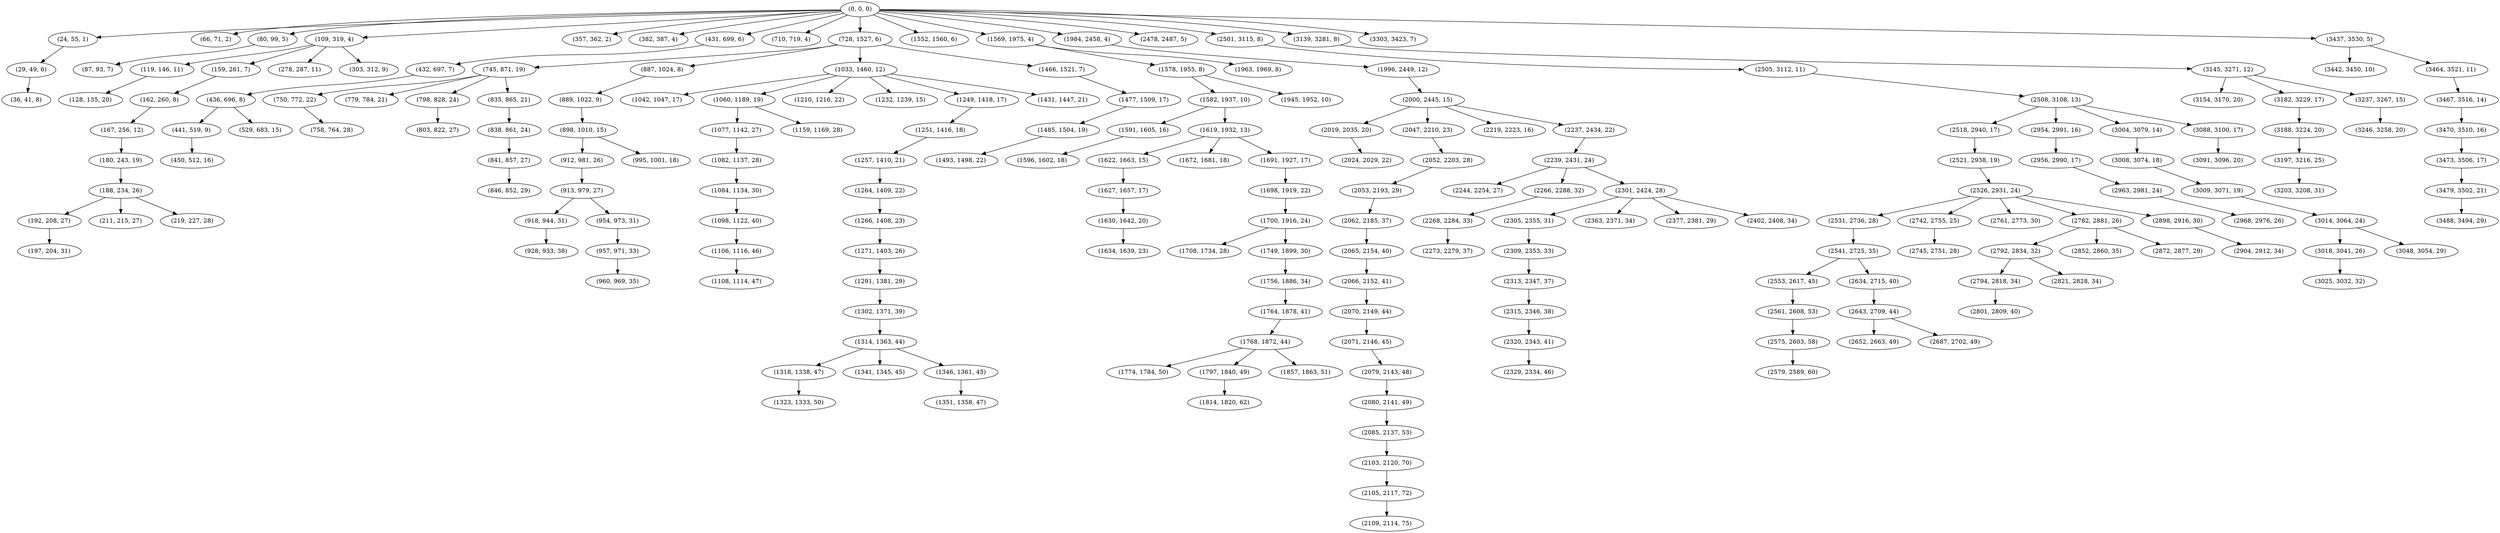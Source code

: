 digraph tree {
    "(0, 0, 0)";
    "(24, 55, 1)";
    "(29, 49, 6)";
    "(36, 41, 8)";
    "(66, 71, 2)";
    "(80, 99, 5)";
    "(87, 93, 7)";
    "(109, 319, 4)";
    "(119, 146, 11)";
    "(128, 135, 20)";
    "(159, 261, 7)";
    "(162, 260, 8)";
    "(167, 256, 12)";
    "(180, 243, 19)";
    "(188, 234, 26)";
    "(192, 208, 27)";
    "(197, 204, 31)";
    "(211, 215, 27)";
    "(219, 227, 28)";
    "(278, 287, 11)";
    "(303, 312, 9)";
    "(357, 362, 2)";
    "(382, 387, 4)";
    "(431, 699, 6)";
    "(432, 697, 7)";
    "(436, 696, 8)";
    "(441, 519, 9)";
    "(450, 512, 16)";
    "(529, 683, 15)";
    "(710, 719, 4)";
    "(728, 1527, 6)";
    "(745, 871, 19)";
    "(750, 772, 22)";
    "(758, 764, 28)";
    "(779, 784, 21)";
    "(798, 828, 24)";
    "(803, 822, 27)";
    "(835, 865, 21)";
    "(838, 861, 24)";
    "(841, 857, 27)";
    "(846, 852, 29)";
    "(887, 1024, 8)";
    "(889, 1022, 9)";
    "(898, 1010, 15)";
    "(912, 981, 26)";
    "(913, 979, 27)";
    "(918, 944, 31)";
    "(928, 933, 38)";
    "(954, 973, 31)";
    "(957, 971, 33)";
    "(960, 969, 35)";
    "(995, 1001, 18)";
    "(1033, 1460, 12)";
    "(1042, 1047, 17)";
    "(1060, 1189, 19)";
    "(1077, 1142, 27)";
    "(1082, 1137, 28)";
    "(1084, 1134, 30)";
    "(1098, 1122, 40)";
    "(1106, 1116, 46)";
    "(1108, 1114, 47)";
    "(1159, 1169, 28)";
    "(1210, 1216, 22)";
    "(1232, 1239, 15)";
    "(1249, 1418, 17)";
    "(1251, 1416, 18)";
    "(1257, 1410, 21)";
    "(1264, 1409, 22)";
    "(1266, 1408, 23)";
    "(1271, 1403, 26)";
    "(1291, 1381, 29)";
    "(1302, 1371, 39)";
    "(1314, 1363, 44)";
    "(1318, 1338, 47)";
    "(1323, 1333, 50)";
    "(1341, 1345, 45)";
    "(1346, 1361, 45)";
    "(1351, 1358, 47)";
    "(1431, 1447, 21)";
    "(1466, 1521, 7)";
    "(1477, 1509, 17)";
    "(1485, 1504, 19)";
    "(1493, 1498, 22)";
    "(1552, 1560, 6)";
    "(1569, 1975, 4)";
    "(1578, 1955, 8)";
    "(1582, 1937, 10)";
    "(1591, 1605, 16)";
    "(1596, 1602, 18)";
    "(1619, 1932, 13)";
    "(1622, 1663, 15)";
    "(1627, 1657, 17)";
    "(1630, 1642, 20)";
    "(1634, 1639, 23)";
    "(1672, 1681, 18)";
    "(1691, 1927, 17)";
    "(1698, 1919, 22)";
    "(1700, 1916, 24)";
    "(1708, 1734, 28)";
    "(1749, 1899, 30)";
    "(1756, 1886, 34)";
    "(1764, 1878, 41)";
    "(1768, 1872, 44)";
    "(1774, 1784, 50)";
    "(1797, 1840, 49)";
    "(1814, 1820, 62)";
    "(1857, 1863, 51)";
    "(1945, 1952, 10)";
    "(1963, 1969, 8)";
    "(1984, 2458, 4)";
    "(1996, 2449, 12)";
    "(2000, 2445, 15)";
    "(2019, 2035, 20)";
    "(2024, 2029, 22)";
    "(2047, 2210, 23)";
    "(2052, 2203, 28)";
    "(2053, 2193, 29)";
    "(2062, 2185, 37)";
    "(2065, 2154, 40)";
    "(2066, 2152, 41)";
    "(2070, 2149, 44)";
    "(2071, 2146, 45)";
    "(2079, 2143, 48)";
    "(2080, 2141, 49)";
    "(2085, 2137, 53)";
    "(2103, 2120, 70)";
    "(2105, 2117, 72)";
    "(2109, 2114, 75)";
    "(2219, 2223, 16)";
    "(2237, 2434, 22)";
    "(2239, 2431, 24)";
    "(2244, 2254, 27)";
    "(2266, 2288, 32)";
    "(2268, 2284, 33)";
    "(2273, 2279, 37)";
    "(2301, 2424, 28)";
    "(2305, 2355, 31)";
    "(2309, 2353, 33)";
    "(2313, 2347, 37)";
    "(2315, 2346, 38)";
    "(2320, 2343, 41)";
    "(2329, 2334, 46)";
    "(2363, 2371, 34)";
    "(2377, 2381, 29)";
    "(2402, 2408, 34)";
    "(2478, 2487, 5)";
    "(2501, 3115, 8)";
    "(2505, 3112, 11)";
    "(2508, 3108, 13)";
    "(2518, 2940, 17)";
    "(2521, 2938, 19)";
    "(2526, 2931, 24)";
    "(2531, 2736, 28)";
    "(2541, 2725, 35)";
    "(2553, 2617, 45)";
    "(2561, 2608, 53)";
    "(2575, 2603, 58)";
    "(2579, 2589, 60)";
    "(2634, 2715, 40)";
    "(2643, 2709, 44)";
    "(2652, 2663, 49)";
    "(2687, 2702, 49)";
    "(2742, 2755, 25)";
    "(2745, 2751, 28)";
    "(2761, 2773, 30)";
    "(2782, 2881, 26)";
    "(2792, 2834, 32)";
    "(2794, 2818, 34)";
    "(2801, 2809, 40)";
    "(2821, 2828, 34)";
    "(2852, 2860, 35)";
    "(2872, 2877, 29)";
    "(2898, 2916, 30)";
    "(2904, 2912, 34)";
    "(2954, 2991, 16)";
    "(2956, 2990, 17)";
    "(2963, 2981, 24)";
    "(2968, 2976, 26)";
    "(3004, 3079, 14)";
    "(3008, 3074, 18)";
    "(3009, 3071, 19)";
    "(3014, 3064, 24)";
    "(3018, 3041, 26)";
    "(3025, 3032, 32)";
    "(3048, 3054, 29)";
    "(3088, 3100, 17)";
    "(3091, 3096, 20)";
    "(3139, 3281, 8)";
    "(3145, 3271, 12)";
    "(3154, 3170, 20)";
    "(3182, 3229, 17)";
    "(3188, 3224, 20)";
    "(3197, 3216, 25)";
    "(3203, 3208, 31)";
    "(3237, 3267, 15)";
    "(3246, 3258, 20)";
    "(3303, 3423, 7)";
    "(3437, 3530, 5)";
    "(3442, 3450, 10)";
    "(3464, 3521, 11)";
    "(3467, 3516, 14)";
    "(3470, 3510, 16)";
    "(3473, 3506, 17)";
    "(3479, 3502, 21)";
    "(3488, 3494, 29)";
    "(0, 0, 0)" -> "(24, 55, 1)";
    "(0, 0, 0)" -> "(66, 71, 2)";
    "(0, 0, 0)" -> "(80, 99, 5)";
    "(0, 0, 0)" -> "(109, 319, 4)";
    "(0, 0, 0)" -> "(357, 362, 2)";
    "(0, 0, 0)" -> "(382, 387, 4)";
    "(0, 0, 0)" -> "(431, 699, 6)";
    "(0, 0, 0)" -> "(710, 719, 4)";
    "(0, 0, 0)" -> "(728, 1527, 6)";
    "(0, 0, 0)" -> "(1552, 1560, 6)";
    "(0, 0, 0)" -> "(1569, 1975, 4)";
    "(0, 0, 0)" -> "(1984, 2458, 4)";
    "(0, 0, 0)" -> "(2478, 2487, 5)";
    "(0, 0, 0)" -> "(2501, 3115, 8)";
    "(0, 0, 0)" -> "(3139, 3281, 8)";
    "(0, 0, 0)" -> "(3303, 3423, 7)";
    "(0, 0, 0)" -> "(3437, 3530, 5)";
    "(24, 55, 1)" -> "(29, 49, 6)";
    "(29, 49, 6)" -> "(36, 41, 8)";
    "(80, 99, 5)" -> "(87, 93, 7)";
    "(109, 319, 4)" -> "(119, 146, 11)";
    "(109, 319, 4)" -> "(159, 261, 7)";
    "(109, 319, 4)" -> "(278, 287, 11)";
    "(109, 319, 4)" -> "(303, 312, 9)";
    "(119, 146, 11)" -> "(128, 135, 20)";
    "(159, 261, 7)" -> "(162, 260, 8)";
    "(162, 260, 8)" -> "(167, 256, 12)";
    "(167, 256, 12)" -> "(180, 243, 19)";
    "(180, 243, 19)" -> "(188, 234, 26)";
    "(188, 234, 26)" -> "(192, 208, 27)";
    "(188, 234, 26)" -> "(211, 215, 27)";
    "(188, 234, 26)" -> "(219, 227, 28)";
    "(192, 208, 27)" -> "(197, 204, 31)";
    "(431, 699, 6)" -> "(432, 697, 7)";
    "(432, 697, 7)" -> "(436, 696, 8)";
    "(436, 696, 8)" -> "(441, 519, 9)";
    "(436, 696, 8)" -> "(529, 683, 15)";
    "(441, 519, 9)" -> "(450, 512, 16)";
    "(728, 1527, 6)" -> "(745, 871, 19)";
    "(728, 1527, 6)" -> "(887, 1024, 8)";
    "(728, 1527, 6)" -> "(1033, 1460, 12)";
    "(728, 1527, 6)" -> "(1466, 1521, 7)";
    "(745, 871, 19)" -> "(750, 772, 22)";
    "(745, 871, 19)" -> "(779, 784, 21)";
    "(745, 871, 19)" -> "(798, 828, 24)";
    "(745, 871, 19)" -> "(835, 865, 21)";
    "(750, 772, 22)" -> "(758, 764, 28)";
    "(798, 828, 24)" -> "(803, 822, 27)";
    "(835, 865, 21)" -> "(838, 861, 24)";
    "(838, 861, 24)" -> "(841, 857, 27)";
    "(841, 857, 27)" -> "(846, 852, 29)";
    "(887, 1024, 8)" -> "(889, 1022, 9)";
    "(889, 1022, 9)" -> "(898, 1010, 15)";
    "(898, 1010, 15)" -> "(912, 981, 26)";
    "(898, 1010, 15)" -> "(995, 1001, 18)";
    "(912, 981, 26)" -> "(913, 979, 27)";
    "(913, 979, 27)" -> "(918, 944, 31)";
    "(913, 979, 27)" -> "(954, 973, 31)";
    "(918, 944, 31)" -> "(928, 933, 38)";
    "(954, 973, 31)" -> "(957, 971, 33)";
    "(957, 971, 33)" -> "(960, 969, 35)";
    "(1033, 1460, 12)" -> "(1042, 1047, 17)";
    "(1033, 1460, 12)" -> "(1060, 1189, 19)";
    "(1033, 1460, 12)" -> "(1210, 1216, 22)";
    "(1033, 1460, 12)" -> "(1232, 1239, 15)";
    "(1033, 1460, 12)" -> "(1249, 1418, 17)";
    "(1033, 1460, 12)" -> "(1431, 1447, 21)";
    "(1060, 1189, 19)" -> "(1077, 1142, 27)";
    "(1060, 1189, 19)" -> "(1159, 1169, 28)";
    "(1077, 1142, 27)" -> "(1082, 1137, 28)";
    "(1082, 1137, 28)" -> "(1084, 1134, 30)";
    "(1084, 1134, 30)" -> "(1098, 1122, 40)";
    "(1098, 1122, 40)" -> "(1106, 1116, 46)";
    "(1106, 1116, 46)" -> "(1108, 1114, 47)";
    "(1249, 1418, 17)" -> "(1251, 1416, 18)";
    "(1251, 1416, 18)" -> "(1257, 1410, 21)";
    "(1257, 1410, 21)" -> "(1264, 1409, 22)";
    "(1264, 1409, 22)" -> "(1266, 1408, 23)";
    "(1266, 1408, 23)" -> "(1271, 1403, 26)";
    "(1271, 1403, 26)" -> "(1291, 1381, 29)";
    "(1291, 1381, 29)" -> "(1302, 1371, 39)";
    "(1302, 1371, 39)" -> "(1314, 1363, 44)";
    "(1314, 1363, 44)" -> "(1318, 1338, 47)";
    "(1314, 1363, 44)" -> "(1341, 1345, 45)";
    "(1314, 1363, 44)" -> "(1346, 1361, 45)";
    "(1318, 1338, 47)" -> "(1323, 1333, 50)";
    "(1346, 1361, 45)" -> "(1351, 1358, 47)";
    "(1466, 1521, 7)" -> "(1477, 1509, 17)";
    "(1477, 1509, 17)" -> "(1485, 1504, 19)";
    "(1485, 1504, 19)" -> "(1493, 1498, 22)";
    "(1569, 1975, 4)" -> "(1578, 1955, 8)";
    "(1569, 1975, 4)" -> "(1963, 1969, 8)";
    "(1578, 1955, 8)" -> "(1582, 1937, 10)";
    "(1578, 1955, 8)" -> "(1945, 1952, 10)";
    "(1582, 1937, 10)" -> "(1591, 1605, 16)";
    "(1582, 1937, 10)" -> "(1619, 1932, 13)";
    "(1591, 1605, 16)" -> "(1596, 1602, 18)";
    "(1619, 1932, 13)" -> "(1622, 1663, 15)";
    "(1619, 1932, 13)" -> "(1672, 1681, 18)";
    "(1619, 1932, 13)" -> "(1691, 1927, 17)";
    "(1622, 1663, 15)" -> "(1627, 1657, 17)";
    "(1627, 1657, 17)" -> "(1630, 1642, 20)";
    "(1630, 1642, 20)" -> "(1634, 1639, 23)";
    "(1691, 1927, 17)" -> "(1698, 1919, 22)";
    "(1698, 1919, 22)" -> "(1700, 1916, 24)";
    "(1700, 1916, 24)" -> "(1708, 1734, 28)";
    "(1700, 1916, 24)" -> "(1749, 1899, 30)";
    "(1749, 1899, 30)" -> "(1756, 1886, 34)";
    "(1756, 1886, 34)" -> "(1764, 1878, 41)";
    "(1764, 1878, 41)" -> "(1768, 1872, 44)";
    "(1768, 1872, 44)" -> "(1774, 1784, 50)";
    "(1768, 1872, 44)" -> "(1797, 1840, 49)";
    "(1768, 1872, 44)" -> "(1857, 1863, 51)";
    "(1797, 1840, 49)" -> "(1814, 1820, 62)";
    "(1984, 2458, 4)" -> "(1996, 2449, 12)";
    "(1996, 2449, 12)" -> "(2000, 2445, 15)";
    "(2000, 2445, 15)" -> "(2019, 2035, 20)";
    "(2000, 2445, 15)" -> "(2047, 2210, 23)";
    "(2000, 2445, 15)" -> "(2219, 2223, 16)";
    "(2000, 2445, 15)" -> "(2237, 2434, 22)";
    "(2019, 2035, 20)" -> "(2024, 2029, 22)";
    "(2047, 2210, 23)" -> "(2052, 2203, 28)";
    "(2052, 2203, 28)" -> "(2053, 2193, 29)";
    "(2053, 2193, 29)" -> "(2062, 2185, 37)";
    "(2062, 2185, 37)" -> "(2065, 2154, 40)";
    "(2065, 2154, 40)" -> "(2066, 2152, 41)";
    "(2066, 2152, 41)" -> "(2070, 2149, 44)";
    "(2070, 2149, 44)" -> "(2071, 2146, 45)";
    "(2071, 2146, 45)" -> "(2079, 2143, 48)";
    "(2079, 2143, 48)" -> "(2080, 2141, 49)";
    "(2080, 2141, 49)" -> "(2085, 2137, 53)";
    "(2085, 2137, 53)" -> "(2103, 2120, 70)";
    "(2103, 2120, 70)" -> "(2105, 2117, 72)";
    "(2105, 2117, 72)" -> "(2109, 2114, 75)";
    "(2237, 2434, 22)" -> "(2239, 2431, 24)";
    "(2239, 2431, 24)" -> "(2244, 2254, 27)";
    "(2239, 2431, 24)" -> "(2266, 2288, 32)";
    "(2239, 2431, 24)" -> "(2301, 2424, 28)";
    "(2266, 2288, 32)" -> "(2268, 2284, 33)";
    "(2268, 2284, 33)" -> "(2273, 2279, 37)";
    "(2301, 2424, 28)" -> "(2305, 2355, 31)";
    "(2301, 2424, 28)" -> "(2363, 2371, 34)";
    "(2301, 2424, 28)" -> "(2377, 2381, 29)";
    "(2301, 2424, 28)" -> "(2402, 2408, 34)";
    "(2305, 2355, 31)" -> "(2309, 2353, 33)";
    "(2309, 2353, 33)" -> "(2313, 2347, 37)";
    "(2313, 2347, 37)" -> "(2315, 2346, 38)";
    "(2315, 2346, 38)" -> "(2320, 2343, 41)";
    "(2320, 2343, 41)" -> "(2329, 2334, 46)";
    "(2501, 3115, 8)" -> "(2505, 3112, 11)";
    "(2505, 3112, 11)" -> "(2508, 3108, 13)";
    "(2508, 3108, 13)" -> "(2518, 2940, 17)";
    "(2508, 3108, 13)" -> "(2954, 2991, 16)";
    "(2508, 3108, 13)" -> "(3004, 3079, 14)";
    "(2508, 3108, 13)" -> "(3088, 3100, 17)";
    "(2518, 2940, 17)" -> "(2521, 2938, 19)";
    "(2521, 2938, 19)" -> "(2526, 2931, 24)";
    "(2526, 2931, 24)" -> "(2531, 2736, 28)";
    "(2526, 2931, 24)" -> "(2742, 2755, 25)";
    "(2526, 2931, 24)" -> "(2761, 2773, 30)";
    "(2526, 2931, 24)" -> "(2782, 2881, 26)";
    "(2526, 2931, 24)" -> "(2898, 2916, 30)";
    "(2531, 2736, 28)" -> "(2541, 2725, 35)";
    "(2541, 2725, 35)" -> "(2553, 2617, 45)";
    "(2541, 2725, 35)" -> "(2634, 2715, 40)";
    "(2553, 2617, 45)" -> "(2561, 2608, 53)";
    "(2561, 2608, 53)" -> "(2575, 2603, 58)";
    "(2575, 2603, 58)" -> "(2579, 2589, 60)";
    "(2634, 2715, 40)" -> "(2643, 2709, 44)";
    "(2643, 2709, 44)" -> "(2652, 2663, 49)";
    "(2643, 2709, 44)" -> "(2687, 2702, 49)";
    "(2742, 2755, 25)" -> "(2745, 2751, 28)";
    "(2782, 2881, 26)" -> "(2792, 2834, 32)";
    "(2782, 2881, 26)" -> "(2852, 2860, 35)";
    "(2782, 2881, 26)" -> "(2872, 2877, 29)";
    "(2792, 2834, 32)" -> "(2794, 2818, 34)";
    "(2792, 2834, 32)" -> "(2821, 2828, 34)";
    "(2794, 2818, 34)" -> "(2801, 2809, 40)";
    "(2898, 2916, 30)" -> "(2904, 2912, 34)";
    "(2954, 2991, 16)" -> "(2956, 2990, 17)";
    "(2956, 2990, 17)" -> "(2963, 2981, 24)";
    "(2963, 2981, 24)" -> "(2968, 2976, 26)";
    "(3004, 3079, 14)" -> "(3008, 3074, 18)";
    "(3008, 3074, 18)" -> "(3009, 3071, 19)";
    "(3009, 3071, 19)" -> "(3014, 3064, 24)";
    "(3014, 3064, 24)" -> "(3018, 3041, 26)";
    "(3014, 3064, 24)" -> "(3048, 3054, 29)";
    "(3018, 3041, 26)" -> "(3025, 3032, 32)";
    "(3088, 3100, 17)" -> "(3091, 3096, 20)";
    "(3139, 3281, 8)" -> "(3145, 3271, 12)";
    "(3145, 3271, 12)" -> "(3154, 3170, 20)";
    "(3145, 3271, 12)" -> "(3182, 3229, 17)";
    "(3145, 3271, 12)" -> "(3237, 3267, 15)";
    "(3182, 3229, 17)" -> "(3188, 3224, 20)";
    "(3188, 3224, 20)" -> "(3197, 3216, 25)";
    "(3197, 3216, 25)" -> "(3203, 3208, 31)";
    "(3237, 3267, 15)" -> "(3246, 3258, 20)";
    "(3437, 3530, 5)" -> "(3442, 3450, 10)";
    "(3437, 3530, 5)" -> "(3464, 3521, 11)";
    "(3464, 3521, 11)" -> "(3467, 3516, 14)";
    "(3467, 3516, 14)" -> "(3470, 3510, 16)";
    "(3470, 3510, 16)" -> "(3473, 3506, 17)";
    "(3473, 3506, 17)" -> "(3479, 3502, 21)";
    "(3479, 3502, 21)" -> "(3488, 3494, 29)";
}
